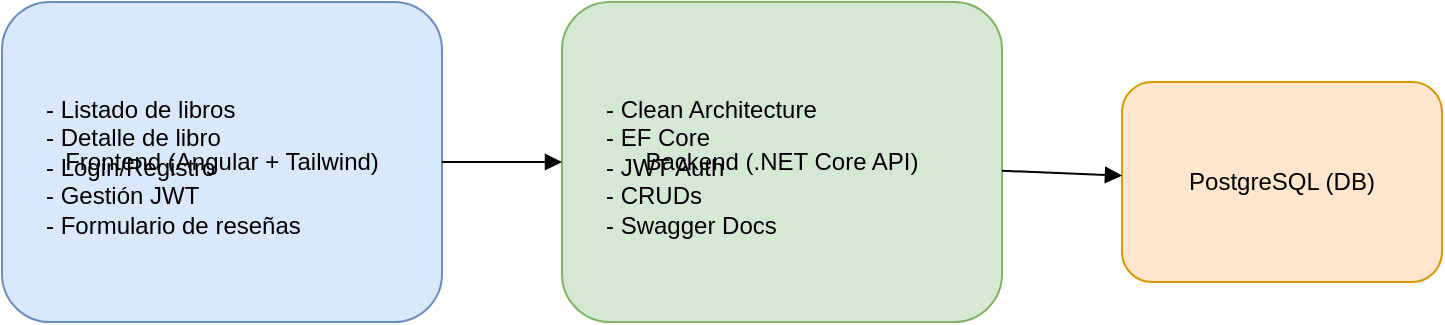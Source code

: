 <?xml version="1.0" encoding="UTF-8"?>
<mxfile>
  <diagram name="Arquitectura App Reseñas de Libros" id="0">
    <mxGraphModel dx="1110" dy="661" grid="1" gridSize="10" guides="1" tooltips="1" connect="1" arrows="1" fold="1" page="1" pageScale="1" pageWidth="827" pageHeight="1169" math="0" shadow="0">
      <root>
        <mxCell id="0" />
        <mxCell id="1" parent="0" />
        
        <mxCell id="2" value="Frontend (Angular + Tailwind)" style="rounded=1;whiteSpace=wrap;html=1;fillColor=#DAE8FC;strokeColor=#6C8EBF;" vertex="1" parent="1">
          <mxGeometry x="60" y="60" width="220" height="160" as="geometry" />
        </mxCell>
        
        <mxCell id="3" value="- Listado de libros&#xa;- Detalle de libro&#xa;- Login/Registro&#xa;- Gestión JWT&#xa;- Formulario de reseñas" style="text;whiteSpace=wrap;html=1;" vertex="1" parent="2">
          <mxGeometry x="20" y="40" width="180" height="100" as="geometry" />
        </mxCell>
        
        <mxCell id="4" value="Backend (.NET Core API)" style="rounded=1;whiteSpace=wrap;html=1;fillColor=#D5E8D4;strokeColor=#82B366;" vertex="1" parent="1">
          <mxGeometry x="340" y="60" width="220" height="160" as="geometry" />
        </mxCell>
        
        <mxCell id="5" value="- Clean Architecture&#xa;- EF Core&#xa;- JWT Auth&#xa;- CRUDs&#xa;- Swagger Docs" style="text;whiteSpace=wrap;html=1;" vertex="1" parent="4">
          <mxGeometry x="20" y="40" width="180" height="100" as="geometry" />
        </mxCell>
        
        <mxCell id="6" value="PostgreSQL (DB)" style="rounded=1;whiteSpace=wrap;html=1;fillColor=#FFE6CC;strokeColor=#D79B00;" vertex="1" parent="1">
          <mxGeometry x="620" y="100" width="160" height="100" as="geometry" />
        </mxCell>
        
        <mxCell id="7" style="endArrow=block;html=1;strokeColor=#000000;" edge="1" source="2" target="4" parent="1">
          <mxGeometry relative="1" as="geometry" />
        </mxCell>
        
        <mxCell id="8" style="endArrow=block;html=1;strokeColor=#000000;" edge="1" source="4" target="6" parent="1">
          <mxGeometry relative="1" as="geometry" />
        </mxCell>
        
      </root>
    </mxGraphModel>
  </diagram>
</mxfile>
